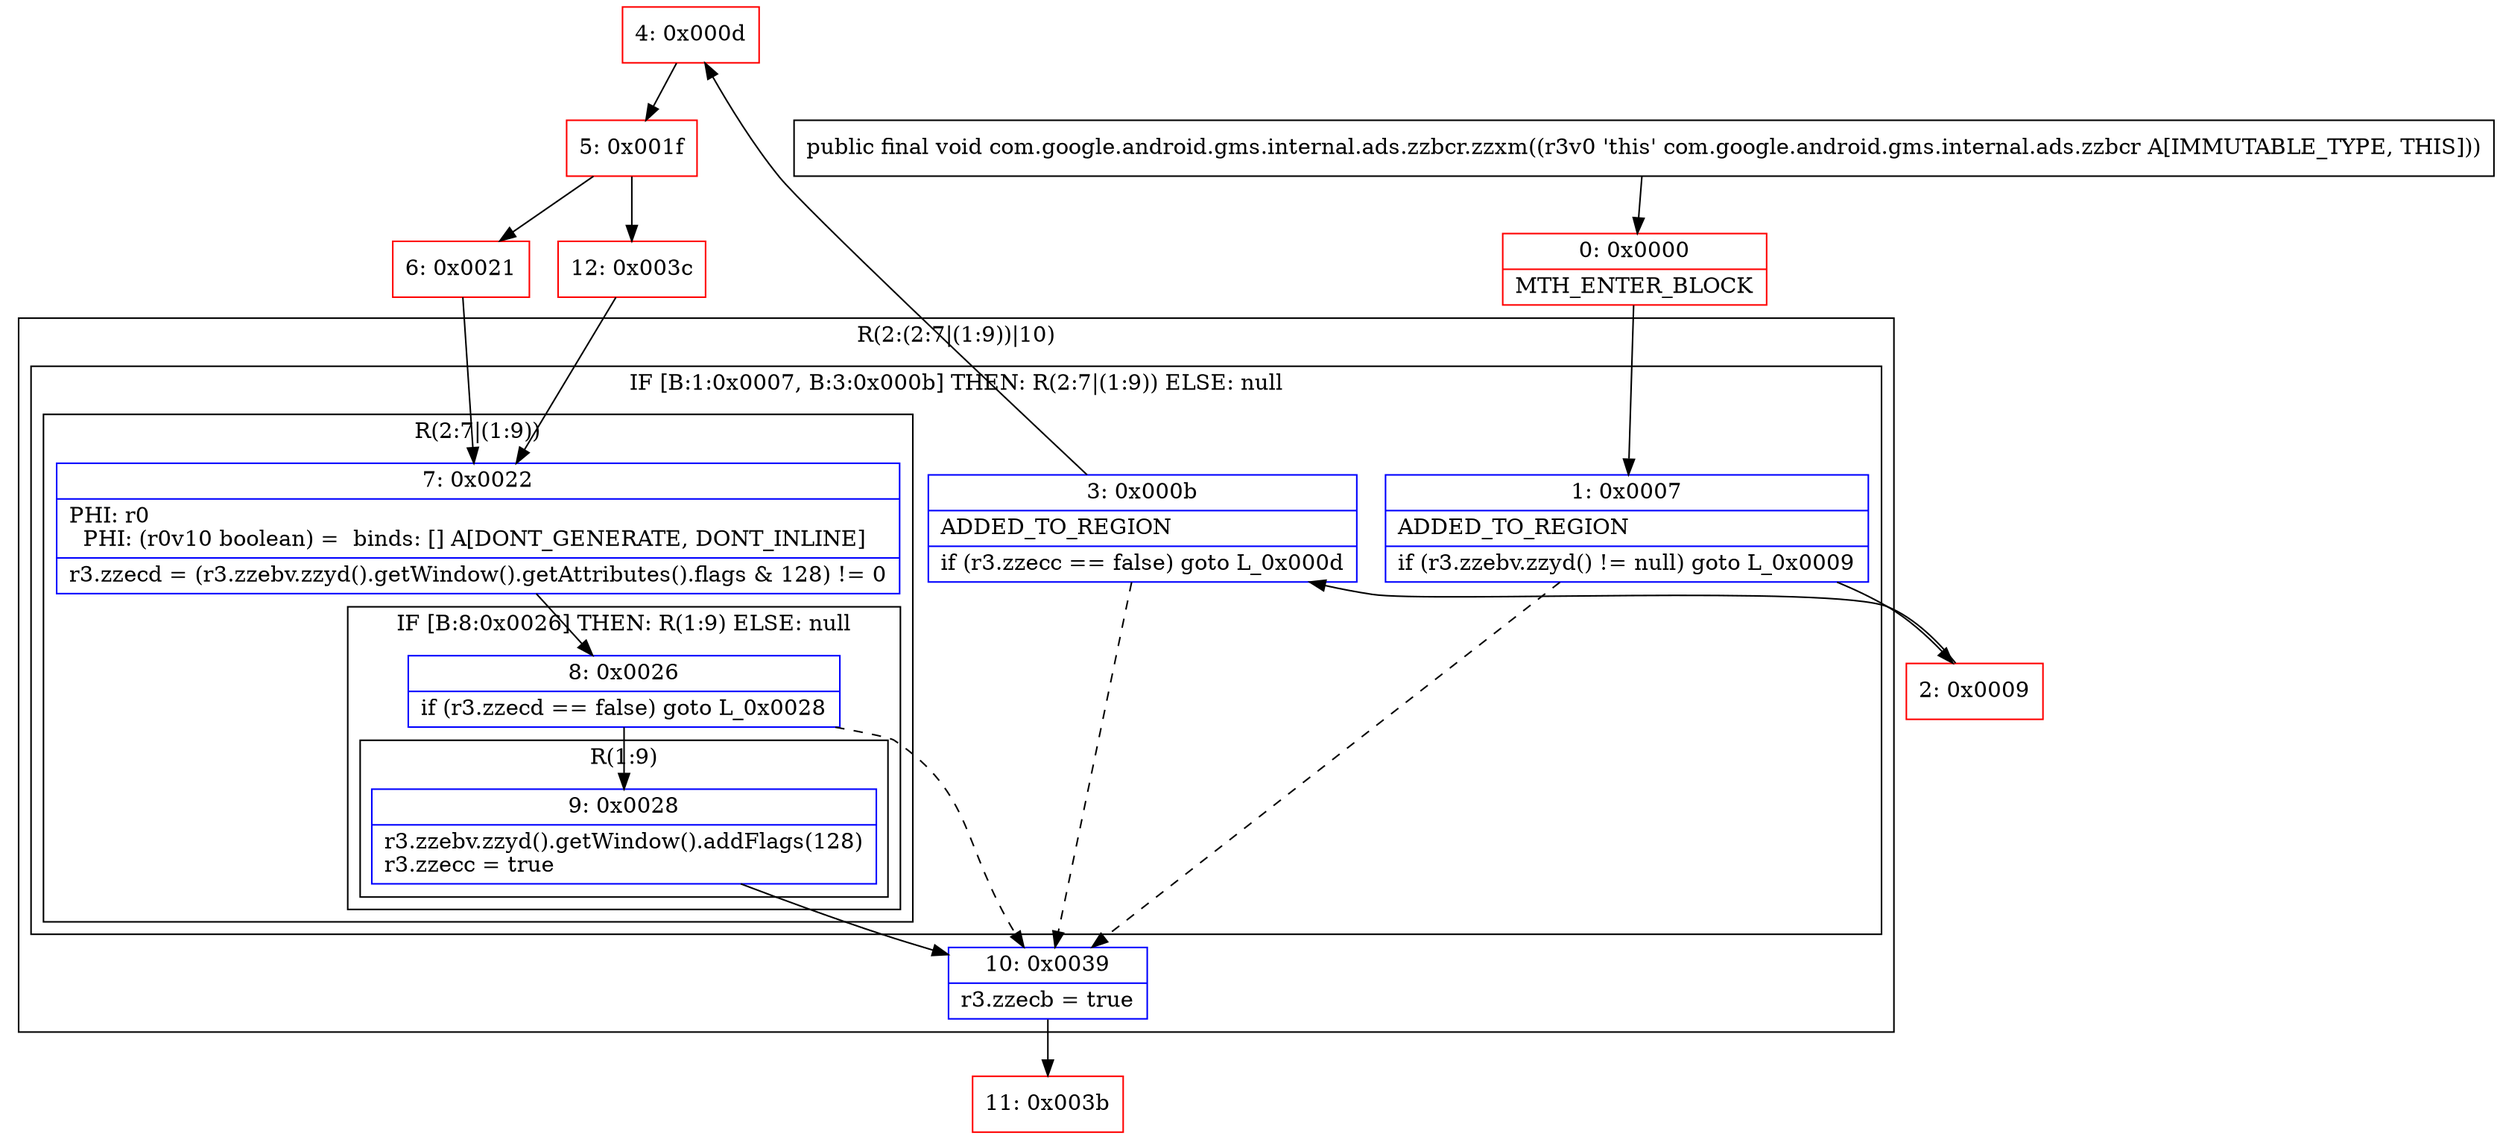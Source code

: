 digraph "CFG forcom.google.android.gms.internal.ads.zzbcr.zzxm()V" {
subgraph cluster_Region_629151374 {
label = "R(2:(2:7|(1:9))|10)";
node [shape=record,color=blue];
subgraph cluster_IfRegion_617252006 {
label = "IF [B:1:0x0007, B:3:0x000b] THEN: R(2:7|(1:9)) ELSE: null";
node [shape=record,color=blue];
Node_1 [shape=record,label="{1\:\ 0x0007|ADDED_TO_REGION\l|if (r3.zzebv.zzyd() != null) goto L_0x0009\l}"];
Node_3 [shape=record,label="{3\:\ 0x000b|ADDED_TO_REGION\l|if (r3.zzecc == false) goto L_0x000d\l}"];
subgraph cluster_Region_1124224396 {
label = "R(2:7|(1:9))";
node [shape=record,color=blue];
Node_7 [shape=record,label="{7\:\ 0x0022|PHI: r0 \l  PHI: (r0v10 boolean) =  binds: [] A[DONT_GENERATE, DONT_INLINE]\l|r3.zzecd = (r3.zzebv.zzyd().getWindow().getAttributes().flags & 128) != 0\l}"];
subgraph cluster_IfRegion_1659540089 {
label = "IF [B:8:0x0026] THEN: R(1:9) ELSE: null";
node [shape=record,color=blue];
Node_8 [shape=record,label="{8\:\ 0x0026|if (r3.zzecd == false) goto L_0x0028\l}"];
subgraph cluster_Region_1199295692 {
label = "R(1:9)";
node [shape=record,color=blue];
Node_9 [shape=record,label="{9\:\ 0x0028|r3.zzebv.zzyd().getWindow().addFlags(128)\lr3.zzecc = true\l}"];
}
}
}
}
Node_10 [shape=record,label="{10\:\ 0x0039|r3.zzecb = true\l}"];
}
Node_0 [shape=record,color=red,label="{0\:\ 0x0000|MTH_ENTER_BLOCK\l}"];
Node_2 [shape=record,color=red,label="{2\:\ 0x0009}"];
Node_4 [shape=record,color=red,label="{4\:\ 0x000d}"];
Node_5 [shape=record,color=red,label="{5\:\ 0x001f}"];
Node_6 [shape=record,color=red,label="{6\:\ 0x0021}"];
Node_11 [shape=record,color=red,label="{11\:\ 0x003b}"];
Node_12 [shape=record,color=red,label="{12\:\ 0x003c}"];
MethodNode[shape=record,label="{public final void com.google.android.gms.internal.ads.zzbcr.zzxm((r3v0 'this' com.google.android.gms.internal.ads.zzbcr A[IMMUTABLE_TYPE, THIS])) }"];
MethodNode -> Node_0;
Node_1 -> Node_2;
Node_1 -> Node_10[style=dashed];
Node_3 -> Node_4;
Node_3 -> Node_10[style=dashed];
Node_7 -> Node_8;
Node_8 -> Node_9;
Node_8 -> Node_10[style=dashed];
Node_9 -> Node_10;
Node_10 -> Node_11;
Node_0 -> Node_1;
Node_2 -> Node_3;
Node_4 -> Node_5;
Node_5 -> Node_6;
Node_5 -> Node_12;
Node_6 -> Node_7;
Node_12 -> Node_7;
}

